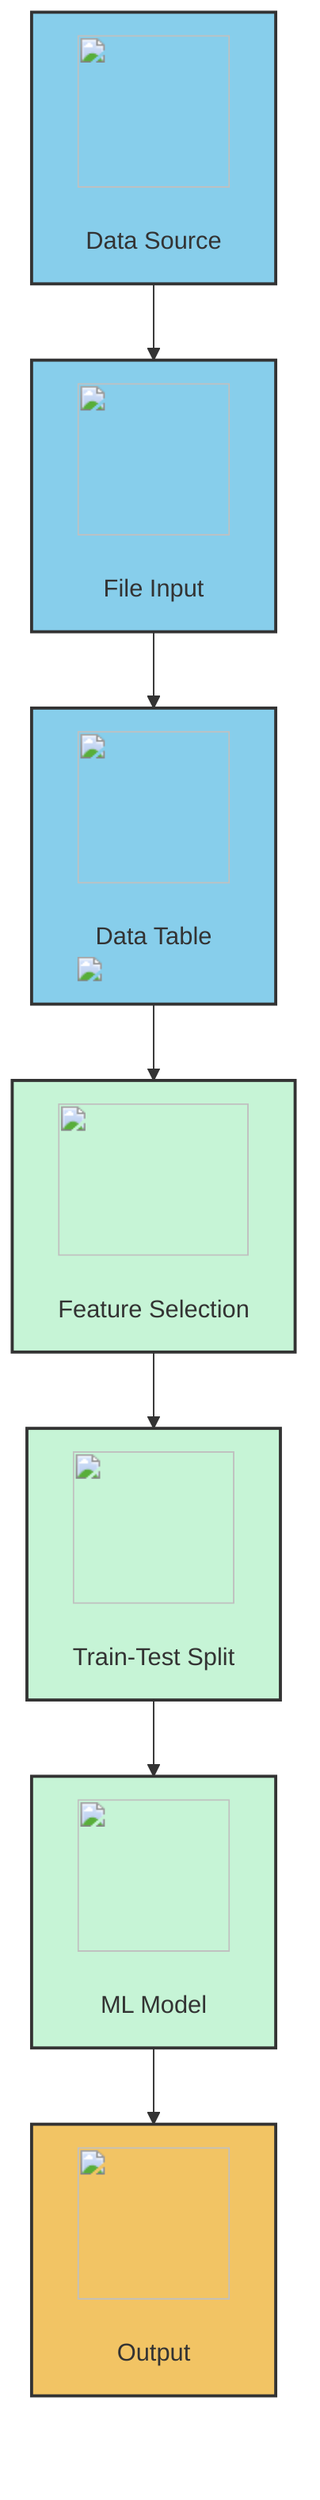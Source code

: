 graph TD;
    A[<img src='icons/database.svg' width=100 height=100/> <br/> Data Source] --> B[<img src='icons/file.svg' width=100 height=100/> <br/> File Input]
    B --> C[<img src='icons/table.svg' width=100 height=100/> <br/> Data Table <br/> <img src='dummy_plots/barplot_template.svg'/>]
    C --> D[<img src='icons/column_split.svg' width=100 height=100/> <br/> Feature Selection]
    D --> E[<img src='icons/row_split.svg' width=100 height=100/> <br/> Train-Test Split]
    E --> F[<img src='icons/brain.svg' width=100 height=100/> <br/> ML Model]
    F --> Output[<img src='icons/image.svg' width=100 height=100/> <br/> Output]
    
    style A fill:#87CEEB,stroke:#333,stroke-width:2px;
    style B fill:#87CEEB,stroke:#333,stroke-width:2px;
    style C fill:#87CEEB,stroke:#333,stroke-width:2px;
    style D fill:#C6F4D6,stroke:#333,stroke-width:2px;
    style E fill:#C6F4D6,stroke:#333,stroke-width:2px;
    style F fill:#C6F4D6,stroke:#333,stroke-width:2px;
    style Output fill:#F2C464,stroke:#333,stroke-width:2px;